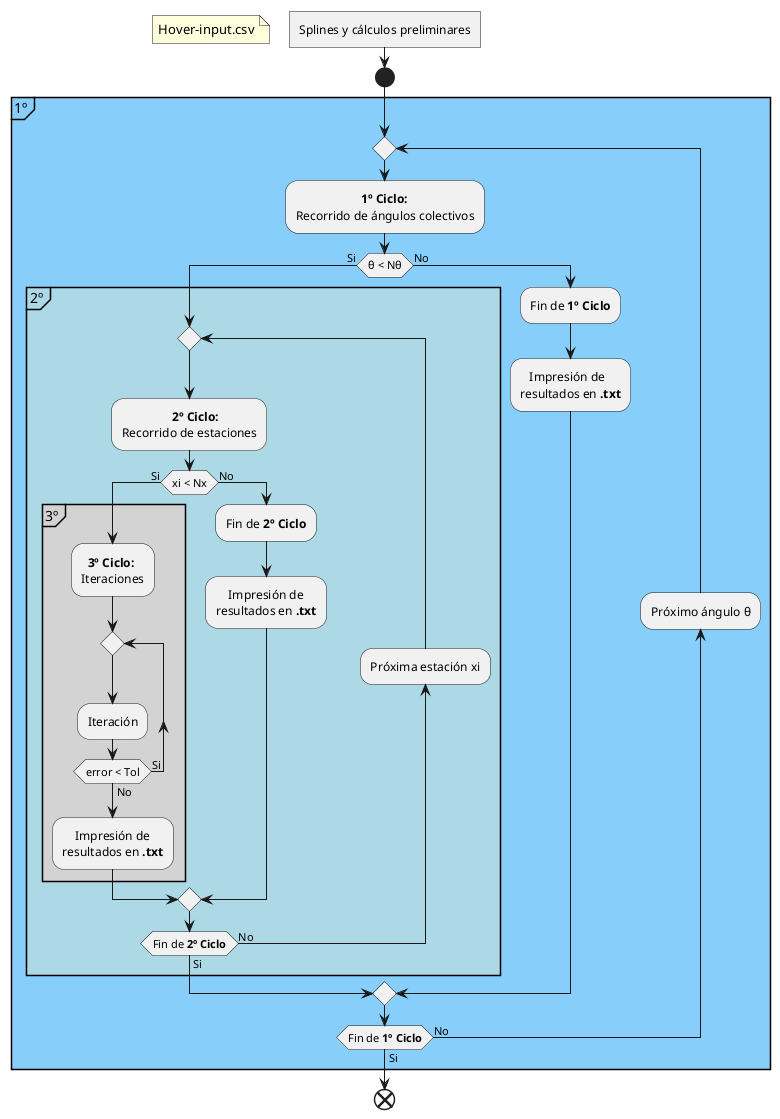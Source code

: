 @startuml Hover-Fiagrama-de-Flujo

<style>
activityDiagram {
    FontName arial
}
</style>

:Splines y cálculos preliminares]
floating note left: Hover-input.csv

start
partition 1º #LightSkyBlue {
repeat
    :\t\t     **1º Ciclo:**\nRecorrido de ángulos colectivos;
    if (θ < Nθ) then (Si)
        partition 2º #LightBlue {
        repeat
            :\t\t**2º Ciclo:**\nRecorrido de estaciones;
            if (xi < Nx) then (Si)
                partition 3º #LightGrey {
                :  **3º Ciclo:**\nIteraciones;
                repeat
                    :Iteración;
                repeat while (error < Tol) is (Si) not (No)
                :    Impresión de
                resultados en **.txt**;
                }
            else (No)
                :Fin de **2º Ciclo**;
                :    Impresión de
                resultados en **.txt**;
            endif
            backward:Próxima estación xi;
        repeat while (Fin de **2º Ciclo**) is (No) not (Si)
        }
    else (No)
        :Fin de **1º Ciclo**;
        :   Impresión de\nresultados en **.txt**;
    endif
    backward :Próximo ángulo θ;
repeat while (Fin de **1º Ciclo**) is (No) not (Si)
}
end

@endump